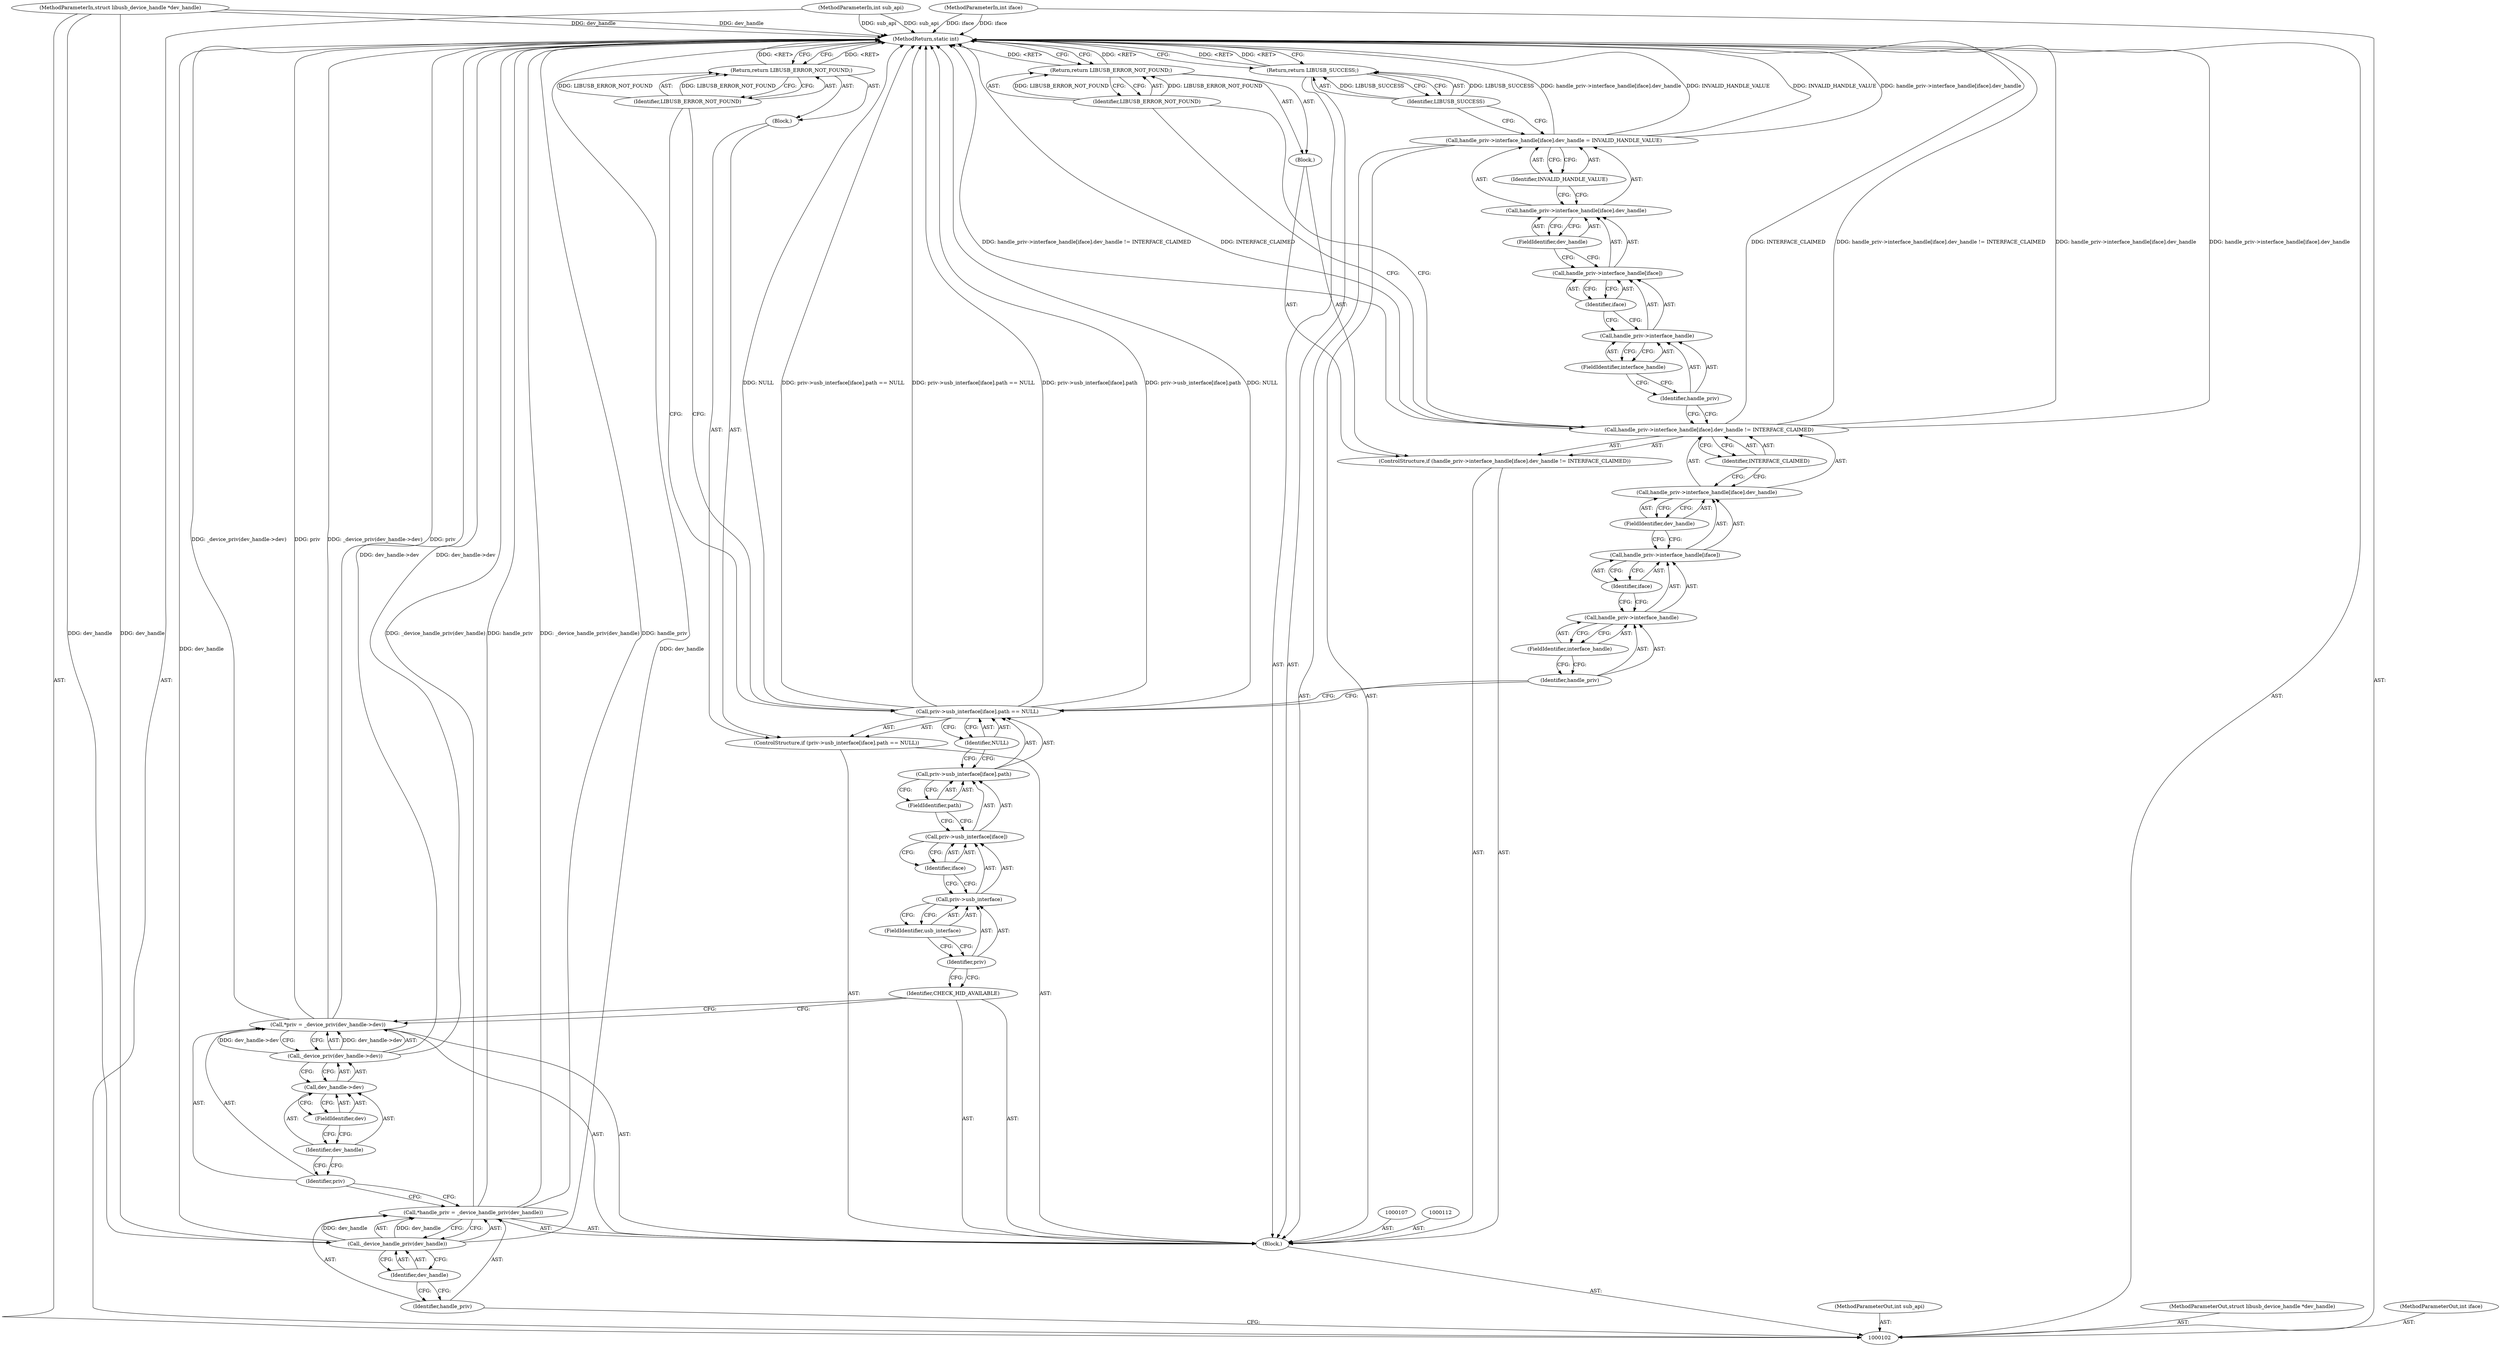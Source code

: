 digraph "1_Chrome_ac149a8d4371c0e01e0934fdd57b09e86f96b5b9_21" {
"1000157" [label="(MethodReturn,static int)"];
"1000103" [label="(MethodParameterIn,int sub_api)"];
"1000204" [label="(MethodParameterOut,int sub_api)"];
"1000104" [label="(MethodParameterIn,struct libusb_device_handle *dev_handle)"];
"1000205" [label="(MethodParameterOut,struct libusb_device_handle *dev_handle)"];
"1000105" [label="(MethodParameterIn,int iface)"];
"1000206" [label="(MethodParameterOut,int iface)"];
"1000144" [label="(Return,return LIBUSB_ERROR_NOT_FOUND;)"];
"1000145" [label="(Identifier,LIBUSB_ERROR_NOT_FOUND)"];
"1000146" [label="(Call,handle_priv->interface_handle[iface].dev_handle = INVALID_HANDLE_VALUE)"];
"1000147" [label="(Call,handle_priv->interface_handle[iface].dev_handle)"];
"1000148" [label="(Call,handle_priv->interface_handle[iface])"];
"1000149" [label="(Call,handle_priv->interface_handle)"];
"1000150" [label="(Identifier,handle_priv)"];
"1000151" [label="(FieldIdentifier,interface_handle)"];
"1000152" [label="(Identifier,iface)"];
"1000153" [label="(FieldIdentifier,dev_handle)"];
"1000154" [label="(Identifier,INVALID_HANDLE_VALUE)"];
"1000155" [label="(Return,return LIBUSB_SUCCESS;)"];
"1000156" [label="(Identifier,LIBUSB_SUCCESS)"];
"1000106" [label="(Block,)"];
"1000108" [label="(Call,*handle_priv = _device_handle_priv(dev_handle))"];
"1000109" [label="(Identifier,handle_priv)"];
"1000110" [label="(Call,_device_handle_priv(dev_handle))"];
"1000111" [label="(Identifier,dev_handle)"];
"1000113" [label="(Call,*priv = _device_priv(dev_handle->dev))"];
"1000114" [label="(Identifier,priv)"];
"1000115" [label="(Call,_device_priv(dev_handle->dev))"];
"1000116" [label="(Call,dev_handle->dev)"];
"1000117" [label="(Identifier,dev_handle)"];
"1000118" [label="(FieldIdentifier,dev)"];
"1000119" [label="(Identifier,CHECK_HID_AVAILABLE)"];
"1000120" [label="(ControlStructure,if (priv->usb_interface[iface].path == NULL))"];
"1000126" [label="(FieldIdentifier,usb_interface)"];
"1000127" [label="(Identifier,iface)"];
"1000128" [label="(FieldIdentifier,path)"];
"1000129" [label="(Identifier,NULL)"];
"1000130" [label="(Block,)"];
"1000121" [label="(Call,priv->usb_interface[iface].path == NULL)"];
"1000122" [label="(Call,priv->usb_interface[iface].path)"];
"1000123" [label="(Call,priv->usb_interface[iface])"];
"1000124" [label="(Call,priv->usb_interface)"];
"1000125" [label="(Identifier,priv)"];
"1000131" [label="(Return,return LIBUSB_ERROR_NOT_FOUND;)"];
"1000132" [label="(Identifier,LIBUSB_ERROR_NOT_FOUND)"];
"1000133" [label="(ControlStructure,if (handle_priv->interface_handle[iface].dev_handle != INTERFACE_CLAIMED))"];
"1000139" [label="(FieldIdentifier,interface_handle)"];
"1000140" [label="(Identifier,iface)"];
"1000141" [label="(FieldIdentifier,dev_handle)"];
"1000134" [label="(Call,handle_priv->interface_handle[iface].dev_handle != INTERFACE_CLAIMED)"];
"1000135" [label="(Call,handle_priv->interface_handle[iface].dev_handle)"];
"1000136" [label="(Call,handle_priv->interface_handle[iface])"];
"1000137" [label="(Call,handle_priv->interface_handle)"];
"1000138" [label="(Identifier,handle_priv)"];
"1000142" [label="(Identifier,INTERFACE_CLAIMED)"];
"1000143" [label="(Block,)"];
"1000157" -> "1000102"  [label="AST: "];
"1000157" -> "1000131"  [label="CFG: "];
"1000157" -> "1000144"  [label="CFG: "];
"1000157" -> "1000155"  [label="CFG: "];
"1000155" -> "1000157"  [label="DDG: <RET>"];
"1000144" -> "1000157"  [label="DDG: <RET>"];
"1000131" -> "1000157"  [label="DDG: <RET>"];
"1000134" -> "1000157"  [label="DDG: INTERFACE_CLAIMED"];
"1000134" -> "1000157"  [label="DDG: handle_priv->interface_handle[iface].dev_handle != INTERFACE_CLAIMED"];
"1000134" -> "1000157"  [label="DDG: handle_priv->interface_handle[iface].dev_handle"];
"1000104" -> "1000157"  [label="DDG: dev_handle"];
"1000105" -> "1000157"  [label="DDG: iface"];
"1000113" -> "1000157"  [label="DDG: priv"];
"1000113" -> "1000157"  [label="DDG: _device_priv(dev_handle->dev)"];
"1000146" -> "1000157"  [label="DDG: INVALID_HANDLE_VALUE"];
"1000146" -> "1000157"  [label="DDG: handle_priv->interface_handle[iface].dev_handle"];
"1000121" -> "1000157"  [label="DDG: priv->usb_interface[iface].path"];
"1000121" -> "1000157"  [label="DDG: NULL"];
"1000121" -> "1000157"  [label="DDG: priv->usb_interface[iface].path == NULL"];
"1000108" -> "1000157"  [label="DDG: handle_priv"];
"1000108" -> "1000157"  [label="DDG: _device_handle_priv(dev_handle)"];
"1000103" -> "1000157"  [label="DDG: sub_api"];
"1000110" -> "1000157"  [label="DDG: dev_handle"];
"1000115" -> "1000157"  [label="DDG: dev_handle->dev"];
"1000103" -> "1000102"  [label="AST: "];
"1000103" -> "1000157"  [label="DDG: sub_api"];
"1000204" -> "1000102"  [label="AST: "];
"1000104" -> "1000102"  [label="AST: "];
"1000104" -> "1000157"  [label="DDG: dev_handle"];
"1000104" -> "1000110"  [label="DDG: dev_handle"];
"1000205" -> "1000102"  [label="AST: "];
"1000105" -> "1000102"  [label="AST: "];
"1000105" -> "1000157"  [label="DDG: iface"];
"1000206" -> "1000102"  [label="AST: "];
"1000144" -> "1000143"  [label="AST: "];
"1000144" -> "1000145"  [label="CFG: "];
"1000145" -> "1000144"  [label="AST: "];
"1000157" -> "1000144"  [label="CFG: "];
"1000144" -> "1000157"  [label="DDG: <RET>"];
"1000145" -> "1000144"  [label="DDG: LIBUSB_ERROR_NOT_FOUND"];
"1000145" -> "1000144"  [label="AST: "];
"1000145" -> "1000134"  [label="CFG: "];
"1000144" -> "1000145"  [label="CFG: "];
"1000145" -> "1000144"  [label="DDG: LIBUSB_ERROR_NOT_FOUND"];
"1000146" -> "1000106"  [label="AST: "];
"1000146" -> "1000154"  [label="CFG: "];
"1000147" -> "1000146"  [label="AST: "];
"1000154" -> "1000146"  [label="AST: "];
"1000156" -> "1000146"  [label="CFG: "];
"1000146" -> "1000157"  [label="DDG: INVALID_HANDLE_VALUE"];
"1000146" -> "1000157"  [label="DDG: handle_priv->interface_handle[iface].dev_handle"];
"1000147" -> "1000146"  [label="AST: "];
"1000147" -> "1000153"  [label="CFG: "];
"1000148" -> "1000147"  [label="AST: "];
"1000153" -> "1000147"  [label="AST: "];
"1000154" -> "1000147"  [label="CFG: "];
"1000148" -> "1000147"  [label="AST: "];
"1000148" -> "1000152"  [label="CFG: "];
"1000149" -> "1000148"  [label="AST: "];
"1000152" -> "1000148"  [label="AST: "];
"1000153" -> "1000148"  [label="CFG: "];
"1000149" -> "1000148"  [label="AST: "];
"1000149" -> "1000151"  [label="CFG: "];
"1000150" -> "1000149"  [label="AST: "];
"1000151" -> "1000149"  [label="AST: "];
"1000152" -> "1000149"  [label="CFG: "];
"1000150" -> "1000149"  [label="AST: "];
"1000150" -> "1000134"  [label="CFG: "];
"1000151" -> "1000150"  [label="CFG: "];
"1000151" -> "1000149"  [label="AST: "];
"1000151" -> "1000150"  [label="CFG: "];
"1000149" -> "1000151"  [label="CFG: "];
"1000152" -> "1000148"  [label="AST: "];
"1000152" -> "1000149"  [label="CFG: "];
"1000148" -> "1000152"  [label="CFG: "];
"1000153" -> "1000147"  [label="AST: "];
"1000153" -> "1000148"  [label="CFG: "];
"1000147" -> "1000153"  [label="CFG: "];
"1000154" -> "1000146"  [label="AST: "];
"1000154" -> "1000147"  [label="CFG: "];
"1000146" -> "1000154"  [label="CFG: "];
"1000155" -> "1000106"  [label="AST: "];
"1000155" -> "1000156"  [label="CFG: "];
"1000156" -> "1000155"  [label="AST: "];
"1000157" -> "1000155"  [label="CFG: "];
"1000155" -> "1000157"  [label="DDG: <RET>"];
"1000156" -> "1000155"  [label="DDG: LIBUSB_SUCCESS"];
"1000156" -> "1000155"  [label="AST: "];
"1000156" -> "1000146"  [label="CFG: "];
"1000155" -> "1000156"  [label="CFG: "];
"1000156" -> "1000155"  [label="DDG: LIBUSB_SUCCESS"];
"1000106" -> "1000102"  [label="AST: "];
"1000107" -> "1000106"  [label="AST: "];
"1000108" -> "1000106"  [label="AST: "];
"1000112" -> "1000106"  [label="AST: "];
"1000113" -> "1000106"  [label="AST: "];
"1000119" -> "1000106"  [label="AST: "];
"1000120" -> "1000106"  [label="AST: "];
"1000133" -> "1000106"  [label="AST: "];
"1000146" -> "1000106"  [label="AST: "];
"1000155" -> "1000106"  [label="AST: "];
"1000108" -> "1000106"  [label="AST: "];
"1000108" -> "1000110"  [label="CFG: "];
"1000109" -> "1000108"  [label="AST: "];
"1000110" -> "1000108"  [label="AST: "];
"1000114" -> "1000108"  [label="CFG: "];
"1000108" -> "1000157"  [label="DDG: handle_priv"];
"1000108" -> "1000157"  [label="DDG: _device_handle_priv(dev_handle)"];
"1000110" -> "1000108"  [label="DDG: dev_handle"];
"1000109" -> "1000108"  [label="AST: "];
"1000109" -> "1000102"  [label="CFG: "];
"1000111" -> "1000109"  [label="CFG: "];
"1000110" -> "1000108"  [label="AST: "];
"1000110" -> "1000111"  [label="CFG: "];
"1000111" -> "1000110"  [label="AST: "];
"1000108" -> "1000110"  [label="CFG: "];
"1000110" -> "1000157"  [label="DDG: dev_handle"];
"1000110" -> "1000108"  [label="DDG: dev_handle"];
"1000104" -> "1000110"  [label="DDG: dev_handle"];
"1000111" -> "1000110"  [label="AST: "];
"1000111" -> "1000109"  [label="CFG: "];
"1000110" -> "1000111"  [label="CFG: "];
"1000113" -> "1000106"  [label="AST: "];
"1000113" -> "1000115"  [label="CFG: "];
"1000114" -> "1000113"  [label="AST: "];
"1000115" -> "1000113"  [label="AST: "];
"1000119" -> "1000113"  [label="CFG: "];
"1000113" -> "1000157"  [label="DDG: priv"];
"1000113" -> "1000157"  [label="DDG: _device_priv(dev_handle->dev)"];
"1000115" -> "1000113"  [label="DDG: dev_handle->dev"];
"1000114" -> "1000113"  [label="AST: "];
"1000114" -> "1000108"  [label="CFG: "];
"1000117" -> "1000114"  [label="CFG: "];
"1000115" -> "1000113"  [label="AST: "];
"1000115" -> "1000116"  [label="CFG: "];
"1000116" -> "1000115"  [label="AST: "];
"1000113" -> "1000115"  [label="CFG: "];
"1000115" -> "1000157"  [label="DDG: dev_handle->dev"];
"1000115" -> "1000113"  [label="DDG: dev_handle->dev"];
"1000116" -> "1000115"  [label="AST: "];
"1000116" -> "1000118"  [label="CFG: "];
"1000117" -> "1000116"  [label="AST: "];
"1000118" -> "1000116"  [label="AST: "];
"1000115" -> "1000116"  [label="CFG: "];
"1000117" -> "1000116"  [label="AST: "];
"1000117" -> "1000114"  [label="CFG: "];
"1000118" -> "1000117"  [label="CFG: "];
"1000118" -> "1000116"  [label="AST: "];
"1000118" -> "1000117"  [label="CFG: "];
"1000116" -> "1000118"  [label="CFG: "];
"1000119" -> "1000106"  [label="AST: "];
"1000119" -> "1000113"  [label="CFG: "];
"1000125" -> "1000119"  [label="CFG: "];
"1000120" -> "1000106"  [label="AST: "];
"1000121" -> "1000120"  [label="AST: "];
"1000130" -> "1000120"  [label="AST: "];
"1000126" -> "1000124"  [label="AST: "];
"1000126" -> "1000125"  [label="CFG: "];
"1000124" -> "1000126"  [label="CFG: "];
"1000127" -> "1000123"  [label="AST: "];
"1000127" -> "1000124"  [label="CFG: "];
"1000123" -> "1000127"  [label="CFG: "];
"1000128" -> "1000122"  [label="AST: "];
"1000128" -> "1000123"  [label="CFG: "];
"1000122" -> "1000128"  [label="CFG: "];
"1000129" -> "1000121"  [label="AST: "];
"1000129" -> "1000122"  [label="CFG: "];
"1000121" -> "1000129"  [label="CFG: "];
"1000130" -> "1000120"  [label="AST: "];
"1000131" -> "1000130"  [label="AST: "];
"1000121" -> "1000120"  [label="AST: "];
"1000121" -> "1000129"  [label="CFG: "];
"1000122" -> "1000121"  [label="AST: "];
"1000129" -> "1000121"  [label="AST: "];
"1000132" -> "1000121"  [label="CFG: "];
"1000138" -> "1000121"  [label="CFG: "];
"1000121" -> "1000157"  [label="DDG: priv->usb_interface[iface].path"];
"1000121" -> "1000157"  [label="DDG: NULL"];
"1000121" -> "1000157"  [label="DDG: priv->usb_interface[iface].path == NULL"];
"1000122" -> "1000121"  [label="AST: "];
"1000122" -> "1000128"  [label="CFG: "];
"1000123" -> "1000122"  [label="AST: "];
"1000128" -> "1000122"  [label="AST: "];
"1000129" -> "1000122"  [label="CFG: "];
"1000123" -> "1000122"  [label="AST: "];
"1000123" -> "1000127"  [label="CFG: "];
"1000124" -> "1000123"  [label="AST: "];
"1000127" -> "1000123"  [label="AST: "];
"1000128" -> "1000123"  [label="CFG: "];
"1000124" -> "1000123"  [label="AST: "];
"1000124" -> "1000126"  [label="CFG: "];
"1000125" -> "1000124"  [label="AST: "];
"1000126" -> "1000124"  [label="AST: "];
"1000127" -> "1000124"  [label="CFG: "];
"1000125" -> "1000124"  [label="AST: "];
"1000125" -> "1000119"  [label="CFG: "];
"1000126" -> "1000125"  [label="CFG: "];
"1000131" -> "1000130"  [label="AST: "];
"1000131" -> "1000132"  [label="CFG: "];
"1000132" -> "1000131"  [label="AST: "];
"1000157" -> "1000131"  [label="CFG: "];
"1000131" -> "1000157"  [label="DDG: <RET>"];
"1000132" -> "1000131"  [label="DDG: LIBUSB_ERROR_NOT_FOUND"];
"1000132" -> "1000131"  [label="AST: "];
"1000132" -> "1000121"  [label="CFG: "];
"1000131" -> "1000132"  [label="CFG: "];
"1000132" -> "1000131"  [label="DDG: LIBUSB_ERROR_NOT_FOUND"];
"1000133" -> "1000106"  [label="AST: "];
"1000134" -> "1000133"  [label="AST: "];
"1000143" -> "1000133"  [label="AST: "];
"1000139" -> "1000137"  [label="AST: "];
"1000139" -> "1000138"  [label="CFG: "];
"1000137" -> "1000139"  [label="CFG: "];
"1000140" -> "1000136"  [label="AST: "];
"1000140" -> "1000137"  [label="CFG: "];
"1000136" -> "1000140"  [label="CFG: "];
"1000141" -> "1000135"  [label="AST: "];
"1000141" -> "1000136"  [label="CFG: "];
"1000135" -> "1000141"  [label="CFG: "];
"1000134" -> "1000133"  [label="AST: "];
"1000134" -> "1000142"  [label="CFG: "];
"1000135" -> "1000134"  [label="AST: "];
"1000142" -> "1000134"  [label="AST: "];
"1000145" -> "1000134"  [label="CFG: "];
"1000150" -> "1000134"  [label="CFG: "];
"1000134" -> "1000157"  [label="DDG: INTERFACE_CLAIMED"];
"1000134" -> "1000157"  [label="DDG: handle_priv->interface_handle[iface].dev_handle != INTERFACE_CLAIMED"];
"1000134" -> "1000157"  [label="DDG: handle_priv->interface_handle[iface].dev_handle"];
"1000135" -> "1000134"  [label="AST: "];
"1000135" -> "1000141"  [label="CFG: "];
"1000136" -> "1000135"  [label="AST: "];
"1000141" -> "1000135"  [label="AST: "];
"1000142" -> "1000135"  [label="CFG: "];
"1000136" -> "1000135"  [label="AST: "];
"1000136" -> "1000140"  [label="CFG: "];
"1000137" -> "1000136"  [label="AST: "];
"1000140" -> "1000136"  [label="AST: "];
"1000141" -> "1000136"  [label="CFG: "];
"1000137" -> "1000136"  [label="AST: "];
"1000137" -> "1000139"  [label="CFG: "];
"1000138" -> "1000137"  [label="AST: "];
"1000139" -> "1000137"  [label="AST: "];
"1000140" -> "1000137"  [label="CFG: "];
"1000138" -> "1000137"  [label="AST: "];
"1000138" -> "1000121"  [label="CFG: "];
"1000139" -> "1000138"  [label="CFG: "];
"1000142" -> "1000134"  [label="AST: "];
"1000142" -> "1000135"  [label="CFG: "];
"1000134" -> "1000142"  [label="CFG: "];
"1000143" -> "1000133"  [label="AST: "];
"1000144" -> "1000143"  [label="AST: "];
}
